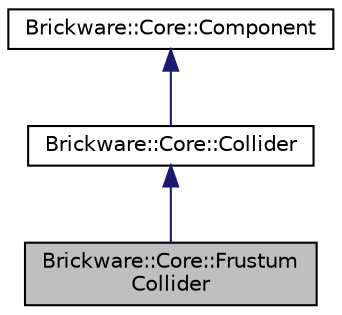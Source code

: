 digraph "Brickware::Core::FrustumCollider"
{
  edge [fontname="Helvetica",fontsize="10",labelfontname="Helvetica",labelfontsize="10"];
  node [fontname="Helvetica",fontsize="10",shape=record];
  Node1 [label="Brickware::Core::Frustum\lCollider",height=0.2,width=0.4,color="black", fillcolor="grey75", style="filled", fontcolor="black"];
  Node2 -> Node1 [dir="back",color="midnightblue",fontsize="10",style="solid"];
  Node2 [label="Brickware::Core::Collider",height=0.2,width=0.4,color="black", fillcolor="white", style="filled",URL="$classBrickware_1_1Core_1_1Collider.html"];
  Node3 -> Node2 [dir="back",color="midnightblue",fontsize="10",style="solid"];
  Node3 [label="Brickware::Core::Component",height=0.2,width=0.4,color="black", fillcolor="white", style="filled",URL="$classBrickware_1_1Core_1_1Component.html"];
}
